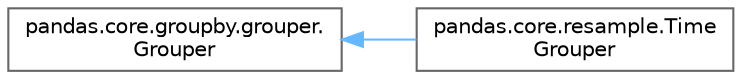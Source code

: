 digraph "Graphical Class Hierarchy"
{
 // LATEX_PDF_SIZE
  bgcolor="transparent";
  edge [fontname=Helvetica,fontsize=10,labelfontname=Helvetica,labelfontsize=10];
  node [fontname=Helvetica,fontsize=10,shape=box,height=0.2,width=0.4];
  rankdir="LR";
  Node0 [id="Node000000",label="pandas.core.groupby.grouper.\lGrouper",height=0.2,width=0.4,color="grey40", fillcolor="white", style="filled",URL="$da/d69/classpandas_1_1core_1_1groupby_1_1grouper_1_1Grouper.html",tooltip=" "];
  Node0 -> Node1 [id="edge4570_Node000000_Node000001",dir="back",color="steelblue1",style="solid",tooltip=" "];
  Node1 [id="Node000001",label="pandas.core.resample.Time\lGrouper",height=0.2,width=0.4,color="grey40", fillcolor="white", style="filled",URL="$d4/d45/classpandas_1_1core_1_1resample_1_1TimeGrouper.html",tooltip=" "];
}
